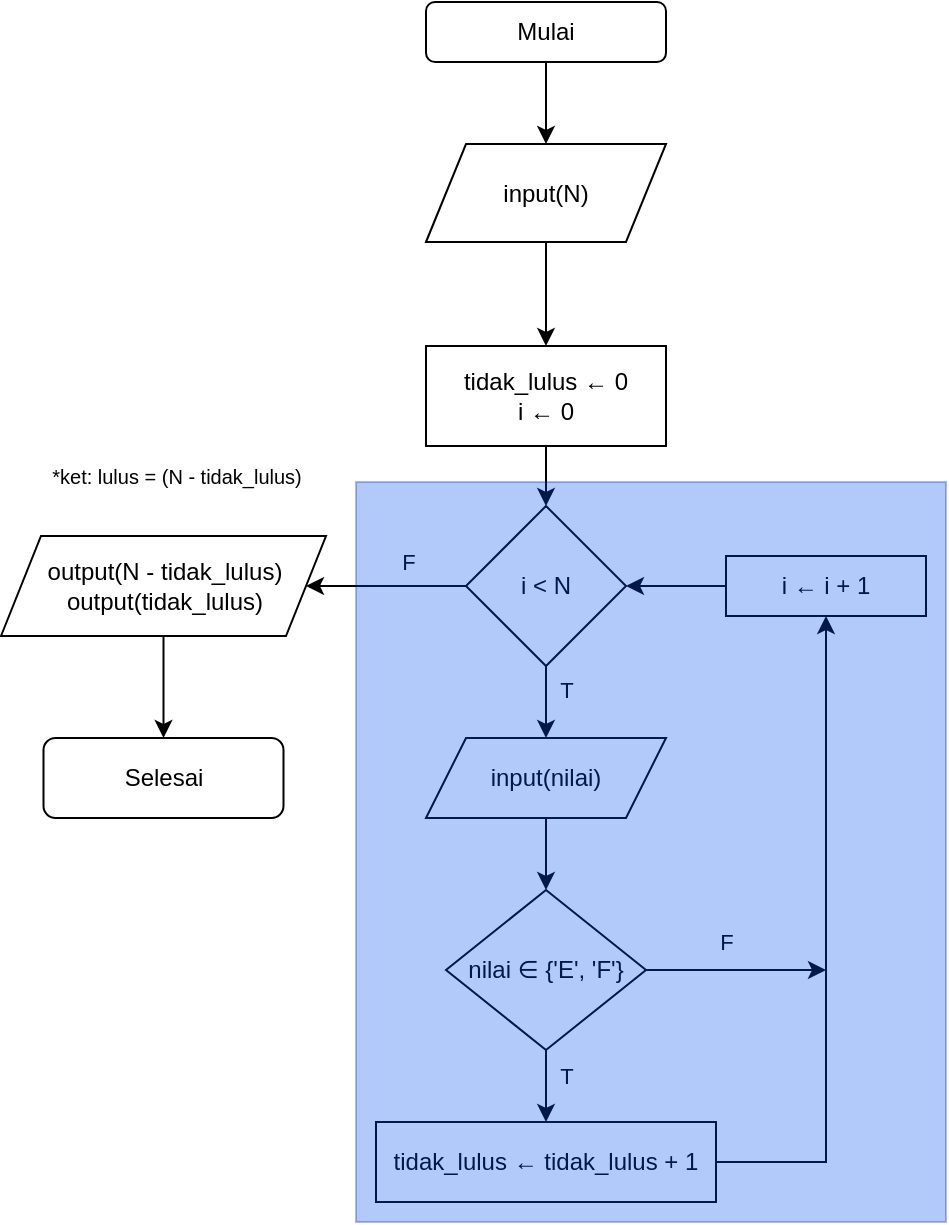 <mxfile version="26.2.15">
  <diagram name="Page-1" id="ovUOo5-iw2FGGIMdD6Zn">
    <mxGraphModel dx="786" dy="524" grid="1" gridSize="10" guides="1" tooltips="1" connect="1" arrows="1" fold="1" page="1" pageScale="1" pageWidth="850" pageHeight="1100" math="0" shadow="0">
      <root>
        <mxCell id="0" />
        <mxCell id="1" parent="0" />
        <mxCell id="FZqgXKYJxkwWbnCvTCdg-23" style="edgeStyle=orthogonalEdgeStyle;rounded=0;orthogonalLoop=1;jettySize=auto;html=1;entryX=0.5;entryY=0;entryDx=0;entryDy=0;" parent="1" source="FZqgXKYJxkwWbnCvTCdg-1" target="FZqgXKYJxkwWbnCvTCdg-2" edge="1">
          <mxGeometry relative="1" as="geometry" />
        </mxCell>
        <mxCell id="FZqgXKYJxkwWbnCvTCdg-1" value="Mulai" style="rounded=1;whiteSpace=wrap;html=1;" parent="1" vertex="1">
          <mxGeometry x="340" y="50" width="120" height="30" as="geometry" />
        </mxCell>
        <mxCell id="FZqgXKYJxkwWbnCvTCdg-24" style="edgeStyle=orthogonalEdgeStyle;rounded=0;orthogonalLoop=1;jettySize=auto;html=1;entryX=0.5;entryY=0;entryDx=0;entryDy=0;" parent="1" source="FZqgXKYJxkwWbnCvTCdg-2" target="FZqgXKYJxkwWbnCvTCdg-3" edge="1">
          <mxGeometry relative="1" as="geometry" />
        </mxCell>
        <mxCell id="FZqgXKYJxkwWbnCvTCdg-2" value="input(N)" style="shape=parallelogram;perimeter=parallelogramPerimeter;whiteSpace=wrap;html=1;fixedSize=1;" parent="1" vertex="1">
          <mxGeometry x="340" y="121" width="120" height="49" as="geometry" />
        </mxCell>
        <mxCell id="FZqgXKYJxkwWbnCvTCdg-25" style="edgeStyle=orthogonalEdgeStyle;rounded=0;orthogonalLoop=1;jettySize=auto;html=1;entryX=0.5;entryY=0;entryDx=0;entryDy=0;" parent="1" source="FZqgXKYJxkwWbnCvTCdg-3" target="FZqgXKYJxkwWbnCvTCdg-4" edge="1">
          <mxGeometry relative="1" as="geometry" />
        </mxCell>
        <mxCell id="FZqgXKYJxkwWbnCvTCdg-3" value="tidak_lulus&amp;nbsp;← 0&lt;div&gt;i&amp;nbsp;← 0&lt;/div&gt;" style="rounded=0;whiteSpace=wrap;html=1;" parent="1" vertex="1">
          <mxGeometry x="340" y="222" width="120" height="50" as="geometry" />
        </mxCell>
        <mxCell id="FZqgXKYJxkwWbnCvTCdg-14" style="edgeStyle=orthogonalEdgeStyle;rounded=0;orthogonalLoop=1;jettySize=auto;html=1;entryX=0.5;entryY=0;entryDx=0;entryDy=0;" parent="1" source="FZqgXKYJxkwWbnCvTCdg-4" target="FZqgXKYJxkwWbnCvTCdg-6" edge="1">
          <mxGeometry relative="1" as="geometry" />
        </mxCell>
        <mxCell id="FZqgXKYJxkwWbnCvTCdg-26" value="T" style="edgeLabel;html=1;align=center;verticalAlign=middle;resizable=0;points=[];" parent="FZqgXKYJxkwWbnCvTCdg-14" vertex="1" connectable="0">
          <mxGeometry x="-0.47" relative="1" as="geometry">
            <mxPoint x="10" as="offset" />
          </mxGeometry>
        </mxCell>
        <mxCell id="FZqgXKYJxkwWbnCvTCdg-20" style="edgeStyle=orthogonalEdgeStyle;rounded=0;orthogonalLoop=1;jettySize=auto;html=1;entryX=1;entryY=0.5;entryDx=0;entryDy=0;" parent="1" source="FZqgXKYJxkwWbnCvTCdg-4" target="FZqgXKYJxkwWbnCvTCdg-9" edge="1">
          <mxGeometry relative="1" as="geometry" />
        </mxCell>
        <mxCell id="FZqgXKYJxkwWbnCvTCdg-30" value="F" style="edgeLabel;html=1;align=center;verticalAlign=middle;resizable=0;points=[];" parent="FZqgXKYJxkwWbnCvTCdg-20" vertex="1" connectable="0">
          <mxGeometry x="0.011" relative="1" as="geometry">
            <mxPoint x="11" y="-12" as="offset" />
          </mxGeometry>
        </mxCell>
        <mxCell id="FZqgXKYJxkwWbnCvTCdg-4" value="i &amp;lt; N" style="rhombus;whiteSpace=wrap;html=1;" parent="1" vertex="1">
          <mxGeometry x="360" y="302" width="80" height="80" as="geometry" />
        </mxCell>
        <mxCell id="FZqgXKYJxkwWbnCvTCdg-15" style="edgeStyle=orthogonalEdgeStyle;rounded=0;orthogonalLoop=1;jettySize=auto;html=1;entryX=0.5;entryY=0;entryDx=0;entryDy=0;" parent="1" source="FZqgXKYJxkwWbnCvTCdg-6" target="FZqgXKYJxkwWbnCvTCdg-7" edge="1">
          <mxGeometry relative="1" as="geometry" />
        </mxCell>
        <mxCell id="FZqgXKYJxkwWbnCvTCdg-6" value="input(nilai)" style="shape=parallelogram;perimeter=parallelogramPerimeter;whiteSpace=wrap;html=1;fixedSize=1;" parent="1" vertex="1">
          <mxGeometry x="340" y="418" width="120" height="40" as="geometry" />
        </mxCell>
        <mxCell id="FZqgXKYJxkwWbnCvTCdg-16" style="edgeStyle=orthogonalEdgeStyle;rounded=0;orthogonalLoop=1;jettySize=auto;html=1;entryX=0.5;entryY=0;entryDx=0;entryDy=0;" parent="1" source="FZqgXKYJxkwWbnCvTCdg-7" target="FZqgXKYJxkwWbnCvTCdg-8" edge="1">
          <mxGeometry relative="1" as="geometry" />
        </mxCell>
        <mxCell id="FZqgXKYJxkwWbnCvTCdg-27" value="T" style="edgeLabel;html=1;align=center;verticalAlign=middle;resizable=0;points=[];" parent="FZqgXKYJxkwWbnCvTCdg-16" vertex="1" connectable="0">
          <mxGeometry x="-0.439" y="-1" relative="1" as="geometry">
            <mxPoint x="11" as="offset" />
          </mxGeometry>
        </mxCell>
        <mxCell id="FZqgXKYJxkwWbnCvTCdg-19" style="edgeStyle=orthogonalEdgeStyle;rounded=0;orthogonalLoop=1;jettySize=auto;html=1;" parent="1" source="FZqgXKYJxkwWbnCvTCdg-7" edge="1">
          <mxGeometry relative="1" as="geometry">
            <mxPoint x="540" y="534" as="targetPoint" />
          </mxGeometry>
        </mxCell>
        <mxCell id="FZqgXKYJxkwWbnCvTCdg-28" value="F" style="edgeLabel;html=1;align=center;verticalAlign=middle;resizable=0;points=[];" parent="FZqgXKYJxkwWbnCvTCdg-19" vertex="1" connectable="0">
          <mxGeometry x="-0.169" y="1" relative="1" as="geometry">
            <mxPoint x="2" y="-13" as="offset" />
          </mxGeometry>
        </mxCell>
        <mxCell id="FZqgXKYJxkwWbnCvTCdg-7" value="nilai&amp;nbsp;∈ {&#39;E&#39;, &#39;F&#39;}" style="rhombus;whiteSpace=wrap;html=1;" parent="1" vertex="1">
          <mxGeometry x="350" y="494" width="100" height="80" as="geometry" />
        </mxCell>
        <mxCell id="FZqgXKYJxkwWbnCvTCdg-17" style="edgeStyle=orthogonalEdgeStyle;rounded=0;orthogonalLoop=1;jettySize=auto;html=1;entryX=0.5;entryY=1;entryDx=0;entryDy=0;" parent="1" source="FZqgXKYJxkwWbnCvTCdg-8" target="FZqgXKYJxkwWbnCvTCdg-13" edge="1">
          <mxGeometry relative="1" as="geometry" />
        </mxCell>
        <mxCell id="FZqgXKYJxkwWbnCvTCdg-8" value="tidak_lulus&amp;nbsp;← tidak_lulus + 1" style="rounded=0;whiteSpace=wrap;html=1;" parent="1" vertex="1">
          <mxGeometry x="315" y="610" width="170" height="40" as="geometry" />
        </mxCell>
        <mxCell id="FZqgXKYJxkwWbnCvTCdg-22" style="edgeStyle=orthogonalEdgeStyle;rounded=0;orthogonalLoop=1;jettySize=auto;html=1;entryX=0.5;entryY=0;entryDx=0;entryDy=0;" parent="1" source="FZqgXKYJxkwWbnCvTCdg-9" target="FZqgXKYJxkwWbnCvTCdg-10" edge="1">
          <mxGeometry relative="1" as="geometry" />
        </mxCell>
        <mxCell id="FZqgXKYJxkwWbnCvTCdg-9" value="output(N - tidak_lulus)&lt;div&gt;output(tidak_lulus)&lt;/div&gt;" style="shape=parallelogram;perimeter=parallelogramPerimeter;whiteSpace=wrap;html=1;fixedSize=1;" parent="1" vertex="1">
          <mxGeometry x="127.5" y="317" width="162.5" height="50" as="geometry" />
        </mxCell>
        <mxCell id="FZqgXKYJxkwWbnCvTCdg-10" value="Selesai" style="rounded=1;whiteSpace=wrap;html=1;" parent="1" vertex="1">
          <mxGeometry x="148.75" y="418" width="120" height="40" as="geometry" />
        </mxCell>
        <mxCell id="FZqgXKYJxkwWbnCvTCdg-18" style="edgeStyle=orthogonalEdgeStyle;rounded=0;orthogonalLoop=1;jettySize=auto;html=1;entryX=1;entryY=0.5;entryDx=0;entryDy=0;" parent="1" source="FZqgXKYJxkwWbnCvTCdg-13" target="FZqgXKYJxkwWbnCvTCdg-4" edge="1">
          <mxGeometry relative="1" as="geometry" />
        </mxCell>
        <mxCell id="FZqgXKYJxkwWbnCvTCdg-13" value="i&amp;nbsp;← i + 1" style="rounded=0;whiteSpace=wrap;html=1;" parent="1" vertex="1">
          <mxGeometry x="490" y="327" width="100" height="30" as="geometry" />
        </mxCell>
        <mxCell id="gc4k_obXXKQxkdm_V_62-1" value="" style="rounded=0;whiteSpace=wrap;html=1;fillColor=#0050ef;fontColor=#ffffff;strokeColor=#001DBC;opacity=30;" parent="1" vertex="1">
          <mxGeometry x="305" y="290" width="295" height="370" as="geometry" />
        </mxCell>
        <mxCell id="zAK0TfVrb9DvUKhn_nRR-1" value="&lt;font style=&quot;font-size: 10px;&quot;&gt;*ket: lulus = (N - tidak_lulus)&lt;/font&gt;" style="text;html=1;align=center;verticalAlign=middle;resizable=0;points=[];autosize=1;strokeColor=none;fillColor=none;" vertex="1" parent="1">
          <mxGeometry x="140" y="272" width="150" height="30" as="geometry" />
        </mxCell>
      </root>
    </mxGraphModel>
  </diagram>
</mxfile>
